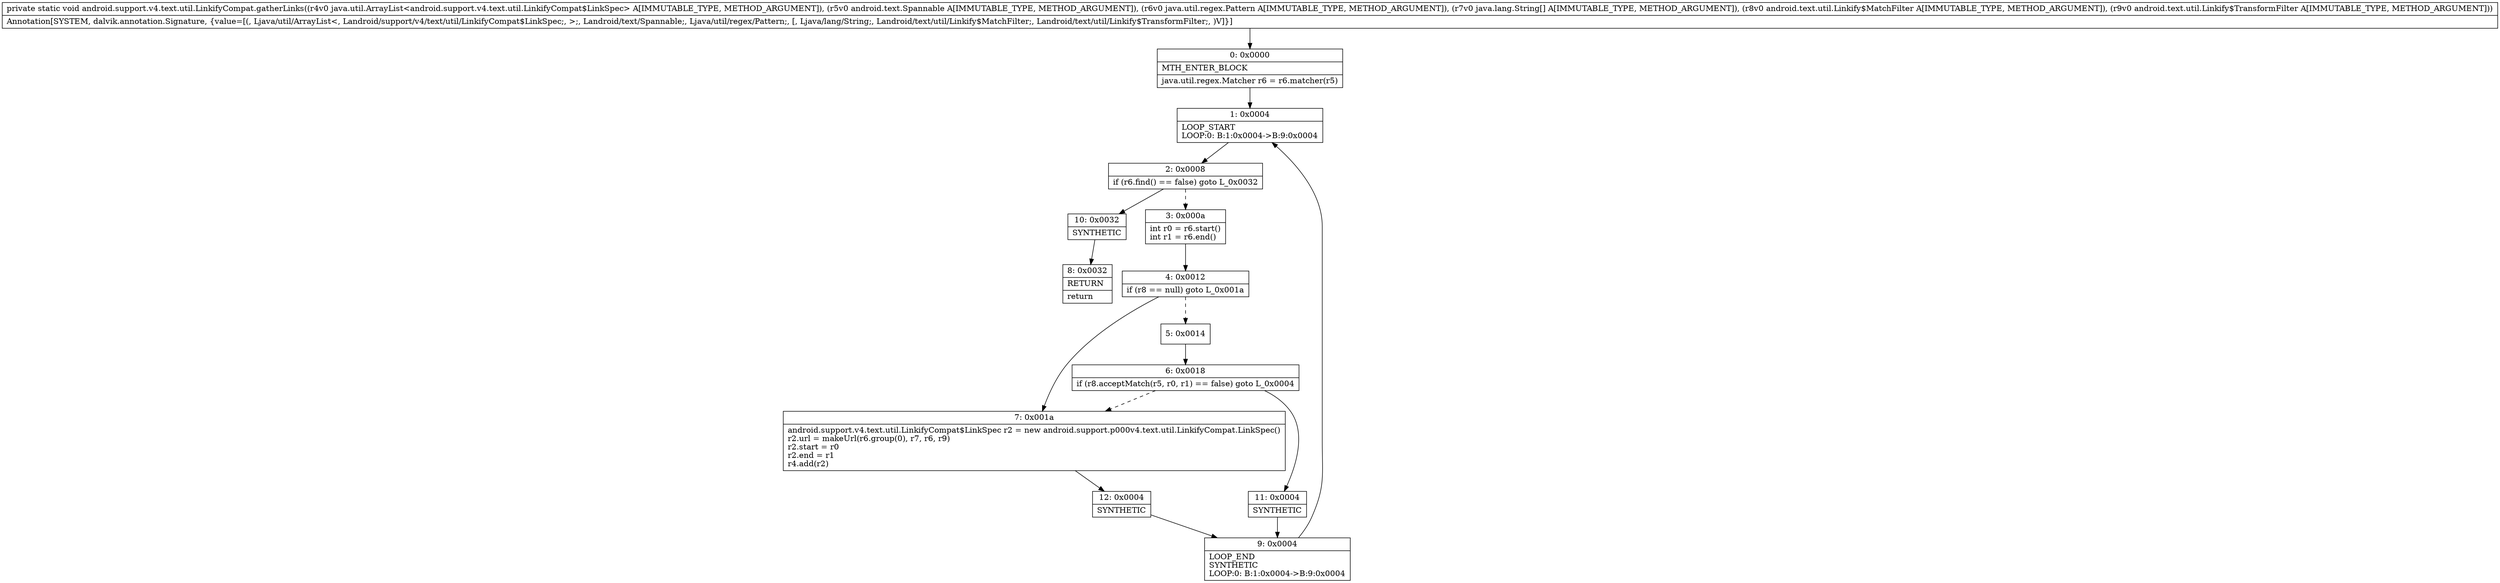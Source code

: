 digraph "CFG forandroid.support.v4.text.util.LinkifyCompat.gatherLinks(Ljava\/util\/ArrayList;Landroid\/text\/Spannable;Ljava\/util\/regex\/Pattern;[Ljava\/lang\/String;Landroid\/text\/util\/Linkify$MatchFilter;Landroid\/text\/util\/Linkify$TransformFilter;)V" {
Node_0 [shape=record,label="{0\:\ 0x0000|MTH_ENTER_BLOCK\l|java.util.regex.Matcher r6 = r6.matcher(r5)\l}"];
Node_1 [shape=record,label="{1\:\ 0x0004|LOOP_START\lLOOP:0: B:1:0x0004\-\>B:9:0x0004\l}"];
Node_2 [shape=record,label="{2\:\ 0x0008|if (r6.find() == false) goto L_0x0032\l}"];
Node_3 [shape=record,label="{3\:\ 0x000a|int r0 = r6.start()\lint r1 = r6.end()\l}"];
Node_4 [shape=record,label="{4\:\ 0x0012|if (r8 == null) goto L_0x001a\l}"];
Node_5 [shape=record,label="{5\:\ 0x0014}"];
Node_6 [shape=record,label="{6\:\ 0x0018|if (r8.acceptMatch(r5, r0, r1) == false) goto L_0x0004\l}"];
Node_7 [shape=record,label="{7\:\ 0x001a|android.support.v4.text.util.LinkifyCompat$LinkSpec r2 = new android.support.p000v4.text.util.LinkifyCompat.LinkSpec()\lr2.url = makeUrl(r6.group(0), r7, r6, r9)\lr2.start = r0\lr2.end = r1\lr4.add(r2)\l}"];
Node_8 [shape=record,label="{8\:\ 0x0032|RETURN\l|return\l}"];
Node_9 [shape=record,label="{9\:\ 0x0004|LOOP_END\lSYNTHETIC\lLOOP:0: B:1:0x0004\-\>B:9:0x0004\l}"];
Node_10 [shape=record,label="{10\:\ 0x0032|SYNTHETIC\l}"];
Node_11 [shape=record,label="{11\:\ 0x0004|SYNTHETIC\l}"];
Node_12 [shape=record,label="{12\:\ 0x0004|SYNTHETIC\l}"];
MethodNode[shape=record,label="{private static void android.support.v4.text.util.LinkifyCompat.gatherLinks((r4v0 java.util.ArrayList\<android.support.v4.text.util.LinkifyCompat$LinkSpec\> A[IMMUTABLE_TYPE, METHOD_ARGUMENT]), (r5v0 android.text.Spannable A[IMMUTABLE_TYPE, METHOD_ARGUMENT]), (r6v0 java.util.regex.Pattern A[IMMUTABLE_TYPE, METHOD_ARGUMENT]), (r7v0 java.lang.String[] A[IMMUTABLE_TYPE, METHOD_ARGUMENT]), (r8v0 android.text.util.Linkify$MatchFilter A[IMMUTABLE_TYPE, METHOD_ARGUMENT]), (r9v0 android.text.util.Linkify$TransformFilter A[IMMUTABLE_TYPE, METHOD_ARGUMENT]))  | Annotation[SYSTEM, dalvik.annotation.Signature, \{value=[(, Ljava\/util\/ArrayList\<, Landroid\/support\/v4\/text\/util\/LinkifyCompat$LinkSpec;, \>;, Landroid\/text\/Spannable;, Ljava\/util\/regex\/Pattern;, [, Ljava\/lang\/String;, Landroid\/text\/util\/Linkify$MatchFilter;, Landroid\/text\/util\/Linkify$TransformFilter;, )V]\}]\l}"];
MethodNode -> Node_0;
Node_0 -> Node_1;
Node_1 -> Node_2;
Node_2 -> Node_3[style=dashed];
Node_2 -> Node_10;
Node_3 -> Node_4;
Node_4 -> Node_5[style=dashed];
Node_4 -> Node_7;
Node_5 -> Node_6;
Node_6 -> Node_7[style=dashed];
Node_6 -> Node_11;
Node_7 -> Node_12;
Node_9 -> Node_1;
Node_10 -> Node_8;
Node_11 -> Node_9;
Node_12 -> Node_9;
}

